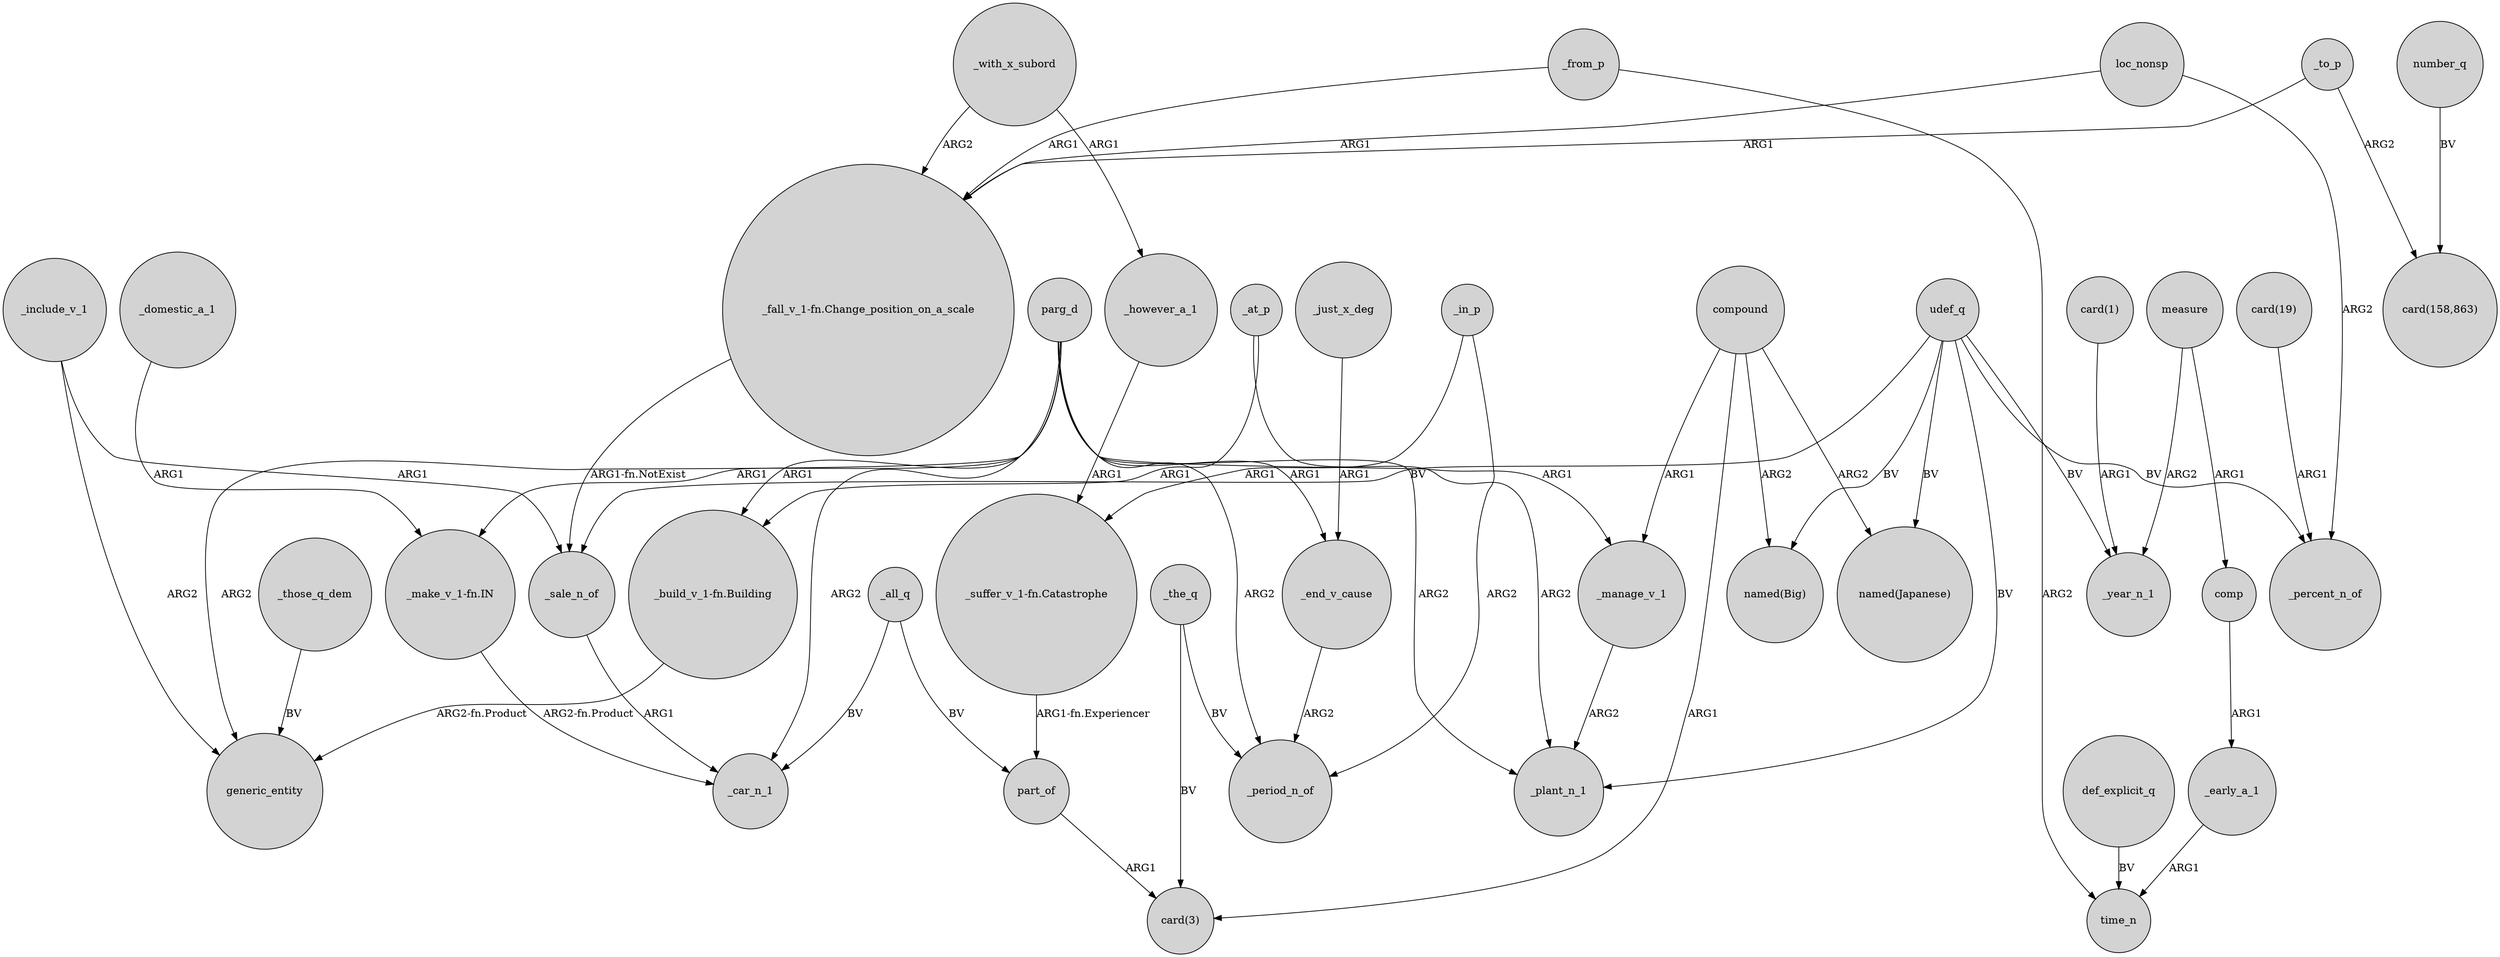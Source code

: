 digraph {
	node [shape=circle style=filled]
	_with_x_subord -> "_fall_v_1-fn.Change_position_on_a_scale" [label=ARG2]
	_at_p -> "_build_v_1-fn.Building" [label=ARG1]
	_all_q -> part_of [label=BV]
	_all_q -> _car_n_1 [label=BV]
	measure -> _year_n_1 [label=ARG2]
	_from_p -> "_fall_v_1-fn.Change_position_on_a_scale" [label=ARG1]
	def_explicit_q -> time_n [label=BV]
	"card(19)" -> _percent_n_of [label=ARG1]
	_in_p -> "_suffer_v_1-fn.Catastrophe" [label=ARG1]
	_end_v_cause -> _period_n_of [label=ARG2]
	parg_d -> generic_entity [label=ARG2]
	_sale_n_of -> _car_n_1 [label=ARG1]
	"_suffer_v_1-fn.Catastrophe" -> part_of [label="ARG1-fn.Experiencer"]
	part_of -> "card(3)" [label=ARG1]
	_at_p -> _plant_n_1 [label=ARG2]
	parg_d -> _manage_v_1 [label=ARG1]
	measure -> comp [label=ARG1]
	loc_nonsp -> "_fall_v_1-fn.Change_position_on_a_scale" [label=ARG1]
	_however_a_1 -> "_suffer_v_1-fn.Catastrophe" [label=ARG1]
	_with_x_subord -> _however_a_1 [label=ARG1]
	_include_v_1 -> generic_entity [label=ARG2]
	udef_q -> "named(Japanese)" [label=BV]
	number_q -> "card(158,863)" [label=BV]
	compound -> _manage_v_1 [label=ARG1]
	parg_d -> _plant_n_1 [label=ARG2]
	_the_q -> _period_n_of [label=BV]
	_include_v_1 -> _sale_n_of [label=ARG1]
	parg_d -> _period_n_of [label=ARG2]
	parg_d -> _car_n_1 [label=ARG2]
	loc_nonsp -> _percent_n_of [label=ARG2]
	compound -> "card(3)" [label=ARG1]
	_just_x_deg -> _end_v_cause [label=ARG1]
	parg_d -> "_build_v_1-fn.Building" [label=ARG1]
	compound -> "named(Japanese)" [label=ARG2]
	_in_p -> _period_n_of [label=ARG2]
	_from_p -> time_n [label=ARG2]
	udef_q -> _plant_n_1 [label=BV]
	"_build_v_1-fn.Building" -> generic_entity [label="ARG2-fn.Product"]
	_domestic_a_1 -> "_make_v_1-fn.IN" [label=ARG1]
	_to_p -> "_fall_v_1-fn.Change_position_on_a_scale" [label=ARG1]
	udef_q -> _sale_n_of [label=BV]
	udef_q -> "named(Big)" [label=BV]
	parg_d -> "_make_v_1-fn.IN" [label=ARG1]
	_the_q -> "card(3)" [label=BV]
	"card(1)" -> _year_n_1 [label=ARG1]
	_early_a_1 -> time_n [label=ARG1]
	_manage_v_1 -> _plant_n_1 [label=ARG2]
	udef_q -> _year_n_1 [label=BV]
	_to_p -> "card(158,863)" [label=ARG2]
	parg_d -> _end_v_cause [label=ARG1]
	"_fall_v_1-fn.Change_position_on_a_scale" -> _sale_n_of [label="ARG1-fn.NotExist"]
	udef_q -> _percent_n_of [label=BV]
	compound -> "named(Big)" [label=ARG2]
	"_make_v_1-fn.IN" -> _car_n_1 [label="ARG2-fn.Product"]
	comp -> _early_a_1 [label=ARG1]
	_those_q_dem -> generic_entity [label=BV]
}
